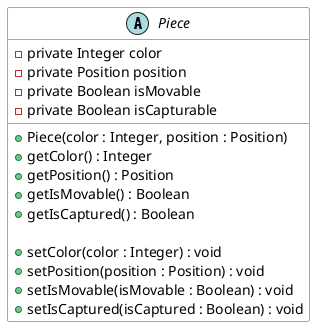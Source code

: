 @startuml
skinparam classBorderColor #4F4F4F
skinparam classBackgroundColor #FFFFFD

abstract class Piece {
    - private Integer color
    - private Position position
    - private Boolean isMovable
    - private Boolean isCapturable

    + Piece(color : Integer, position : Position)
    + getColor() : Integer
    + getPosition() : Position
    + getIsMovable() : Boolean
    + getIsCaptured() : Boolean

    + setColor(color : Integer) : void
    + setPosition(position : Position) : void
    + setIsMovable(isMovable : Boolean) : void
    + setIsCaptured(isCaptured : Boolean) : void

}


@enduml
